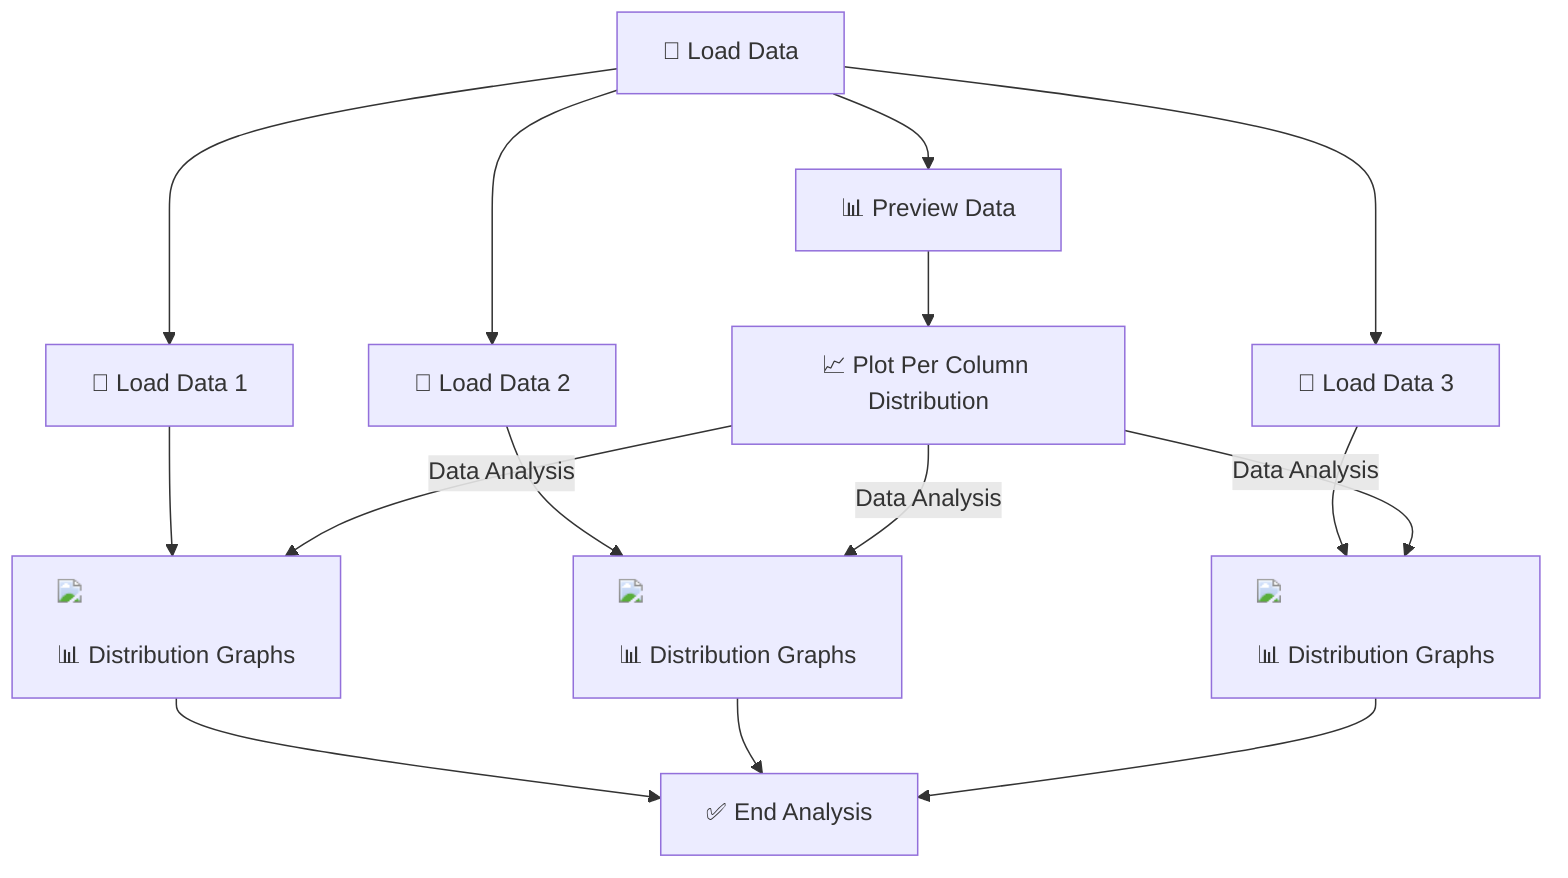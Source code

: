 flowchart TD
    A["📂 Load Data"] --> B["📊 Preview Data"]
    A --> C["📂 Load Data 1"]
    A --> D["📂 Load Data 2"]
    A --> E["📂 Load Data 3"]
    
    C --> F["<img src='dummy_plots/hist_template.svg' /> <br/> 📊 Distribution Graphs"]
    D --> G["<img src='dummy_plots/hist_template.svg' /> <br/> 📊 Distribution Graphs"]
    E --> H["<img src='dummy_plots/hist_template.svg' /> <br/> 📊 Distribution Graphs"]

    B --> I["📈 Plot Per Column Distribution"]
    I -->|Data Analysis| F
    I -->|Data Analysis| G
    I -->|Data Analysis| H
    
    F --> J["✅ End Analysis"]
    G --> J
    H --> J